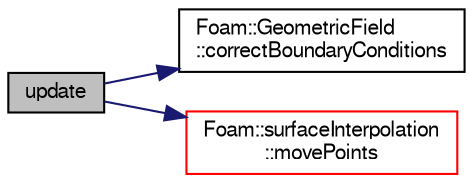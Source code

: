 digraph "update"
{
  bgcolor="transparent";
  edge [fontname="FreeSans",fontsize="10",labelfontname="FreeSans",labelfontsize="10"];
  node [fontname="FreeSans",fontsize="10",shape=record];
  rankdir="LR";
  Node6 [label="update",height=0.2,width=0.4,color="black", fillcolor="grey75", style="filled", fontcolor="black"];
  Node6 -> Node7 [color="midnightblue",fontsize="10",style="solid",fontname="FreeSans"];
  Node7 [label="Foam::GeometricField\l::correctBoundaryConditions",height=0.2,width=0.4,color="black",URL="$a22434.html#acaf6878ef900e593c4b20812f1b567d6",tooltip="Correct boundary field. "];
  Node6 -> Node8 [color="midnightblue",fontsize="10",style="solid",fontname="FreeSans"];
  Node8 [label="Foam::surfaceInterpolation\l::movePoints",height=0.2,width=0.4,color="red",URL="$a23274.html#a049fe0a86e2c86b4c0bb5fe02583bea4",tooltip="Do what is neccessary if the mesh has moved. "];
}
